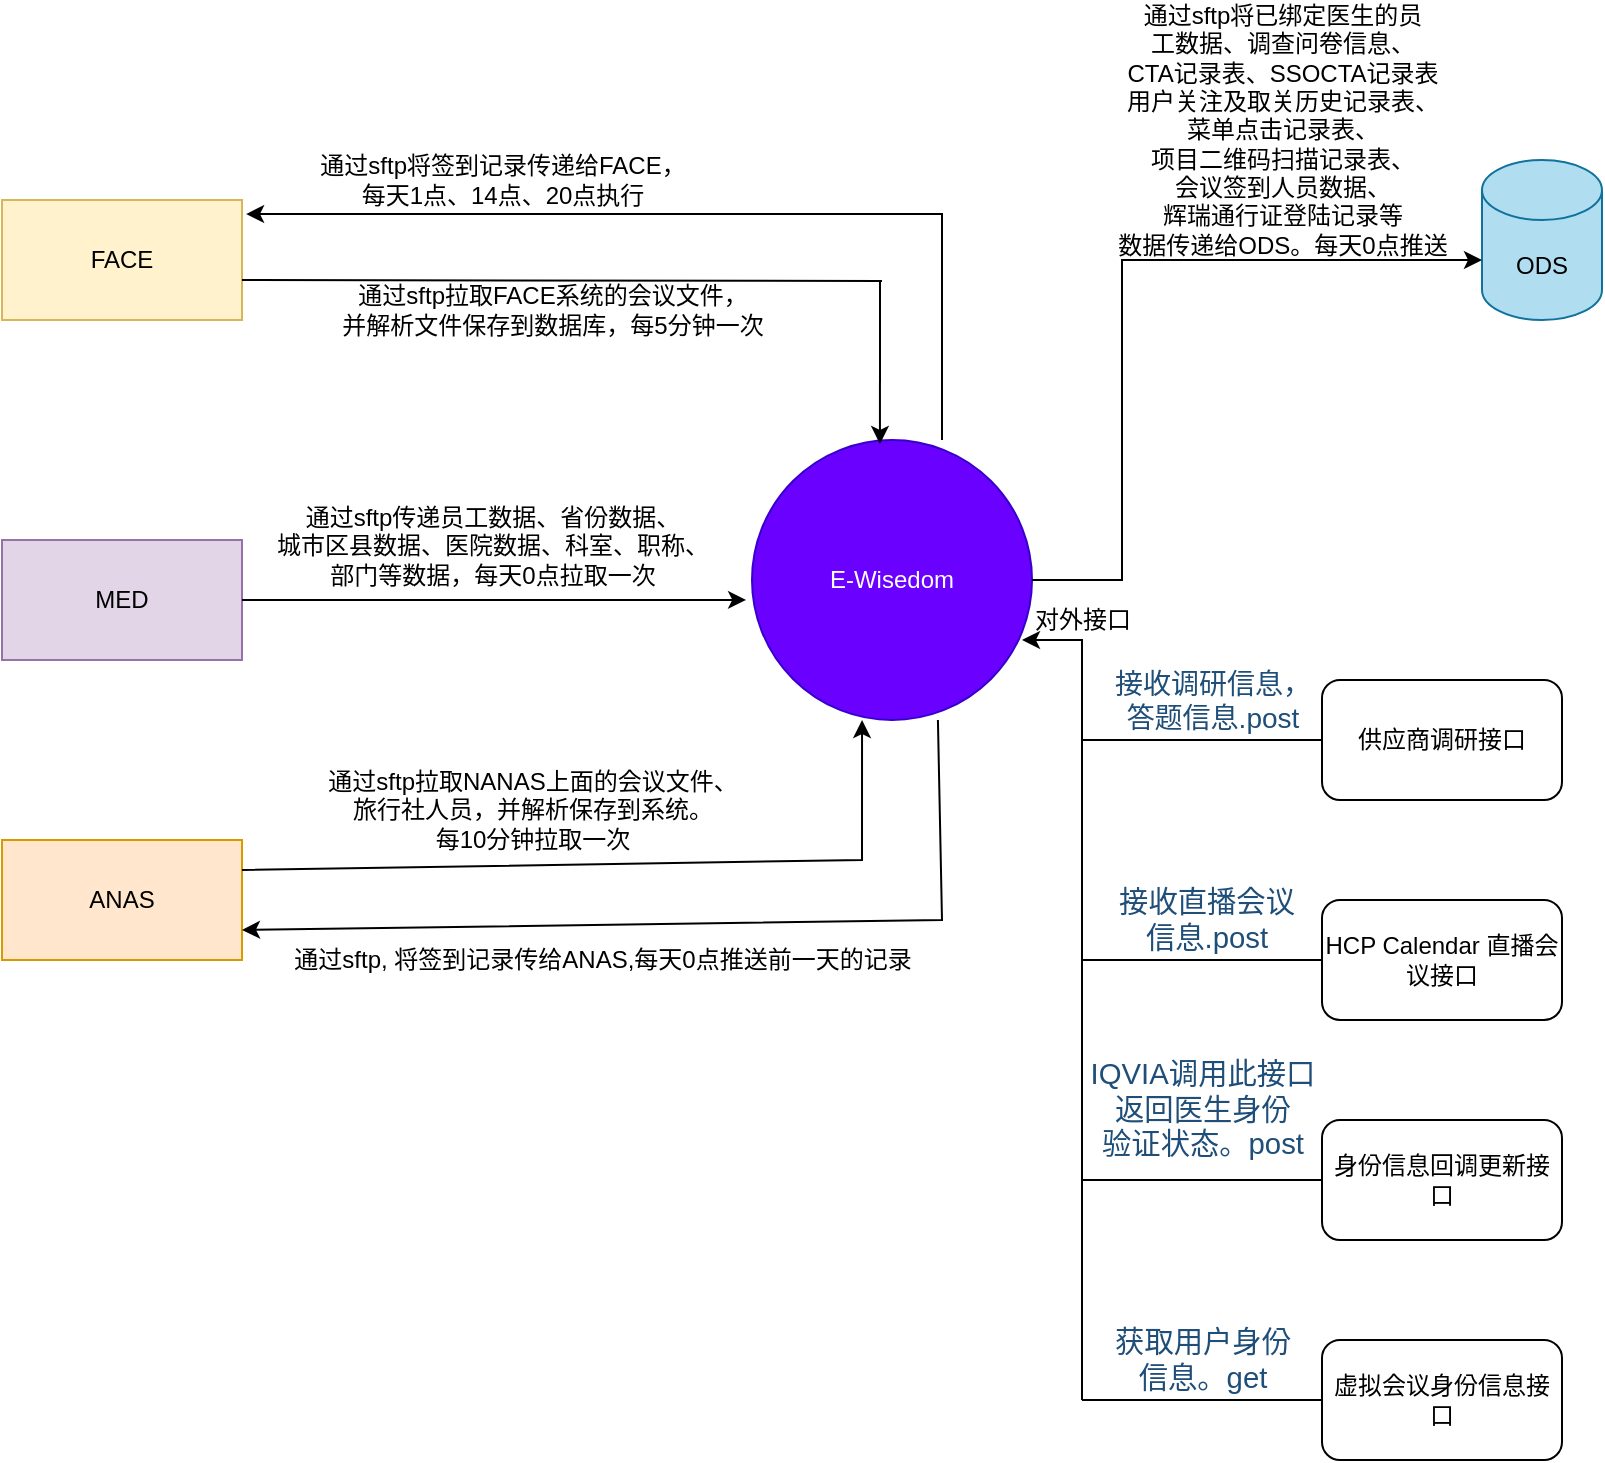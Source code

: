 <mxfile version="15.8.2" type="github">
  <diagram id="tkJnGF91Tr6Hp5H_-BvY" name="Page-1">
    <mxGraphModel dx="817" dy="468" grid="1" gridSize="10" guides="1" tooltips="1" connect="1" arrows="1" fold="1" page="1" pageScale="1" pageWidth="850" pageHeight="1100" math="0" shadow="0">
      <root>
        <mxCell id="0" />
        <mxCell id="1" parent="0" />
        <mxCell id="R-MjW9YE-7VI5NUZe0La-1" value="E-Wisedom" style="ellipse;whiteSpace=wrap;html=1;aspect=fixed;fillColor=#6a00ff;strokeColor=#3700CC;fontColor=#ffffff;" parent="1" vertex="1">
          <mxGeometry x="425" y="240" width="140" height="140" as="geometry" />
        </mxCell>
        <mxCell id="R-MjW9YE-7VI5NUZe0La-2" value="MED" style="rounded=0;whiteSpace=wrap;html=1;fillColor=#e1d5e7;strokeColor=#9673a6;" parent="1" vertex="1">
          <mxGeometry x="50" y="290" width="120" height="60" as="geometry" />
        </mxCell>
        <mxCell id="R-MjW9YE-7VI5NUZe0La-17" value="" style="endArrow=classic;html=1;rounded=0;exitX=1;exitY=0.5;exitDx=0;exitDy=0;entryX=-0.021;entryY=0.571;entryDx=0;entryDy=0;entryPerimeter=0;" parent="1" source="R-MjW9YE-7VI5NUZe0La-2" target="R-MjW9YE-7VI5NUZe0La-1" edge="1">
          <mxGeometry width="50" height="50" relative="1" as="geometry">
            <mxPoint x="200" y="330" as="sourcePoint" />
            <mxPoint x="300" y="310" as="targetPoint" />
          </mxGeometry>
        </mxCell>
        <mxCell id="R-MjW9YE-7VI5NUZe0La-18" value="通过sftp传递员工数据、省份数据、&lt;br&gt;城市区县数据、医院数据、科室、职称、&lt;br&gt;部门等数据，每天0点拉取一次&lt;br&gt;&lt;br&gt;" style="text;html=1;align=center;verticalAlign=middle;resizable=0;points=[];autosize=1;strokeColor=none;fillColor=none;" parent="1" vertex="1">
          <mxGeometry x="180" y="270" width="230" height="60" as="geometry" />
        </mxCell>
        <mxCell id="R-MjW9YE-7VI5NUZe0La-19" value="FACE" style="rounded=0;whiteSpace=wrap;html=1;fillColor=#fff2cc;strokeColor=#d6b656;" parent="1" vertex="1">
          <mxGeometry x="50" y="120" width="120" height="60" as="geometry" />
        </mxCell>
        <mxCell id="R-MjW9YE-7VI5NUZe0La-23" value="" style="endArrow=none;html=1;rounded=0;" parent="1" edge="1">
          <mxGeometry width="50" height="50" relative="1" as="geometry">
            <mxPoint x="170" y="160" as="sourcePoint" />
            <mxPoint x="490" y="160.5" as="targetPoint" />
          </mxGeometry>
        </mxCell>
        <mxCell id="R-MjW9YE-7VI5NUZe0La-24" value="" style="endArrow=classic;html=1;rounded=0;entryX=0.457;entryY=0.014;entryDx=0;entryDy=0;entryPerimeter=0;" parent="1" target="R-MjW9YE-7VI5NUZe0La-1" edge="1">
          <mxGeometry width="50" height="50" relative="1" as="geometry">
            <mxPoint x="489" y="160" as="sourcePoint" />
            <mxPoint x="490" y="160" as="targetPoint" />
            <Array as="points" />
          </mxGeometry>
        </mxCell>
        <mxCell id="R-MjW9YE-7VI5NUZe0La-34" value="通过sftp拉取FACE系统的会议文件，&lt;br&gt;并解析文件保存到数据库，每5分钟一次" style="text;html=1;align=center;verticalAlign=middle;resizable=0;points=[];autosize=1;strokeColor=none;fillColor=none;" parent="1" vertex="1">
          <mxGeometry x="210" y="160" width="230" height="30" as="geometry" />
        </mxCell>
        <mxCell id="R-MjW9YE-7VI5NUZe0La-35" value="ANAS" style="rounded=0;whiteSpace=wrap;html=1;fillColor=#ffe6cc;strokeColor=#d79b00;" parent="1" vertex="1">
          <mxGeometry x="50" y="440" width="120" height="60" as="geometry" />
        </mxCell>
        <mxCell id="R-MjW9YE-7VI5NUZe0La-41" value="" style="endArrow=classic;html=1;rounded=0;exitX=0.664;exitY=1;exitDx=0;exitDy=0;exitPerimeter=0;entryX=1;entryY=0.75;entryDx=0;entryDy=0;" parent="1" source="R-MjW9YE-7VI5NUZe0La-1" target="R-MjW9YE-7VI5NUZe0La-35" edge="1">
          <mxGeometry width="50" height="50" relative="1" as="geometry">
            <mxPoint x="520" y="390" as="sourcePoint" />
            <mxPoint x="190" y="490" as="targetPoint" />
            <Array as="points">
              <mxPoint x="520" y="480" />
            </Array>
          </mxGeometry>
        </mxCell>
        <mxCell id="R-MjW9YE-7VI5NUZe0La-42" value="" style="endArrow=classic;html=1;rounded=0;exitX=1;exitY=0.25;exitDx=0;exitDy=0;entryX=0.393;entryY=1;entryDx=0;entryDy=0;entryPerimeter=0;" parent="1" source="R-MjW9YE-7VI5NUZe0La-35" target="R-MjW9YE-7VI5NUZe0La-1" edge="1">
          <mxGeometry width="50" height="50" relative="1" as="geometry">
            <mxPoint x="190" y="480" as="sourcePoint" />
            <mxPoint x="480" y="390" as="targetPoint" />
            <Array as="points">
              <mxPoint x="480" y="450" />
            </Array>
          </mxGeometry>
        </mxCell>
        <mxCell id="R-MjW9YE-7VI5NUZe0La-43" value="" style="endArrow=classic;html=1;rounded=0;entryX=1.017;entryY=0.117;entryDx=0;entryDy=0;entryPerimeter=0;" parent="1" target="R-MjW9YE-7VI5NUZe0La-19" edge="1">
          <mxGeometry width="50" height="50" relative="1" as="geometry">
            <mxPoint x="520" y="240" as="sourcePoint" />
            <mxPoint x="370" y="80" as="targetPoint" />
            <Array as="points">
              <mxPoint x="520" y="127" />
            </Array>
          </mxGeometry>
        </mxCell>
        <mxCell id="R-MjW9YE-7VI5NUZe0La-44" value="通过sftp拉取NANAS上面的会议文件、&lt;br&gt;旅行社人员，并解析保存到系统。&lt;br&gt;每10分钟拉取一次" style="text;html=1;align=center;verticalAlign=middle;resizable=0;points=[];autosize=1;strokeColor=none;fillColor=none;" parent="1" vertex="1">
          <mxGeometry x="205" y="400" width="220" height="50" as="geometry" />
        </mxCell>
        <mxCell id="R-MjW9YE-7VI5NUZe0La-45" value="通过sftp将签到记录传递给FACE，&lt;br&gt;每天1点、14点、20点执行" style="text;html=1;align=center;verticalAlign=middle;resizable=0;points=[];autosize=1;strokeColor=none;fillColor=none;" parent="1" vertex="1">
          <mxGeometry x="200" y="95" width="200" height="30" as="geometry" />
        </mxCell>
        <mxCell id="R-MjW9YE-7VI5NUZe0La-46" value="通过sftp, 将签到记录传给ANAS,每天0点推送前一天的记录" style="text;html=1;align=center;verticalAlign=middle;resizable=0;points=[];autosize=1;strokeColor=none;fillColor=none;" parent="1" vertex="1">
          <mxGeometry x="190" y="490" width="320" height="20" as="geometry" />
        </mxCell>
        <mxCell id="R-MjW9YE-7VI5NUZe0La-47" value="ODS" style="shape=cylinder3;whiteSpace=wrap;html=1;boundedLbl=1;backgroundOutline=1;size=15;fillColor=#b1ddf0;strokeColor=#10739e;" parent="1" vertex="1">
          <mxGeometry x="790" y="100" width="60" height="80" as="geometry" />
        </mxCell>
        <mxCell id="R-MjW9YE-7VI5NUZe0La-48" value="" style="endArrow=classic;html=1;rounded=0;entryX=0;entryY=0.625;entryDx=0;entryDy=0;entryPerimeter=0;" parent="1" source="R-MjW9YE-7VI5NUZe0La-1" target="R-MjW9YE-7VI5NUZe0La-47" edge="1">
          <mxGeometry width="50" height="50" relative="1" as="geometry">
            <mxPoint x="400" y="280" as="sourcePoint" />
            <mxPoint x="750" y="150" as="targetPoint" />
            <Array as="points">
              <mxPoint x="610" y="310" />
              <mxPoint x="610" y="150" />
            </Array>
          </mxGeometry>
        </mxCell>
        <mxCell id="R-MjW9YE-7VI5NUZe0La-49" value="通过sftp将已绑定医生的员&lt;br&gt;工数据、调查问卷信息、&lt;br&gt;CTA记录表、SSOCTA记录表&lt;br&gt;用户关注及取关历史记录表、&lt;br&gt;菜单点击记录表、&lt;br&gt;项目二维码扫描记录表、&lt;br&gt;会议签到人员数据、&lt;br&gt;辉瑞通行证登陆记录等&lt;br&gt;数据传递给ODS。每天0点推送" style="text;html=1;align=center;verticalAlign=middle;resizable=0;points=[];autosize=1;strokeColor=none;fillColor=none;" parent="1" vertex="1">
          <mxGeometry x="600" y="20" width="180" height="130" as="geometry" />
        </mxCell>
        <mxCell id="R-MjW9YE-7VI5NUZe0La-59" value="供应商调研接口" style="rounded=1;whiteSpace=wrap;html=1;" parent="1" vertex="1">
          <mxGeometry x="710" y="360" width="120" height="60" as="geometry" />
        </mxCell>
        <mxCell id="R-MjW9YE-7VI5NUZe0La-61" value="HCP Calendar 直播会议接口" style="rounded=1;whiteSpace=wrap;html=1;" parent="1" vertex="1">
          <mxGeometry x="710" y="470" width="120" height="60" as="geometry" />
        </mxCell>
        <mxCell id="R-MjW9YE-7VI5NUZe0La-62" value="身份信息回调更新接口" style="rounded=1;whiteSpace=wrap;html=1;" parent="1" vertex="1">
          <mxGeometry x="710" y="580" width="120" height="60" as="geometry" />
        </mxCell>
        <mxCell id="R-MjW9YE-7VI5NUZe0La-64" value="虚拟会议身份信息接口" style="rounded=1;whiteSpace=wrap;html=1;" parent="1" vertex="1">
          <mxGeometry x="710" y="690" width="120" height="60" as="geometry" />
        </mxCell>
        <mxCell id="R-MjW9YE-7VI5NUZe0La-65" value="" style="endArrow=classic;html=1;rounded=0;" parent="1" edge="1">
          <mxGeometry width="50" height="50" relative="1" as="geometry">
            <mxPoint x="590" y="720" as="sourcePoint" />
            <mxPoint x="560" y="340" as="targetPoint" />
            <Array as="points">
              <mxPoint x="590" y="340" />
            </Array>
          </mxGeometry>
        </mxCell>
        <mxCell id="R-MjW9YE-7VI5NUZe0La-67" value="" style="endArrow=none;html=1;rounded=0;entryX=0;entryY=0.5;entryDx=0;entryDy=0;" parent="1" target="R-MjW9YE-7VI5NUZe0La-64" edge="1">
          <mxGeometry width="50" height="50" relative="1" as="geometry">
            <mxPoint x="590" y="720" as="sourcePoint" />
            <mxPoint x="450" y="470" as="targetPoint" />
          </mxGeometry>
        </mxCell>
        <mxCell id="R-MjW9YE-7VI5NUZe0La-68" value="" style="endArrow=none;html=1;rounded=0;entryX=0;entryY=0.5;entryDx=0;entryDy=0;" parent="1" target="R-MjW9YE-7VI5NUZe0La-62" edge="1">
          <mxGeometry width="50" height="50" relative="1" as="geometry">
            <mxPoint x="590" y="610" as="sourcePoint" />
            <mxPoint x="450" y="470" as="targetPoint" />
          </mxGeometry>
        </mxCell>
        <mxCell id="R-MjW9YE-7VI5NUZe0La-69" value="" style="endArrow=none;html=1;rounded=0;entryX=0;entryY=0.5;entryDx=0;entryDy=0;" parent="1" target="R-MjW9YE-7VI5NUZe0La-61" edge="1">
          <mxGeometry width="50" height="50" relative="1" as="geometry">
            <mxPoint x="590" y="500" as="sourcePoint" />
            <mxPoint x="450" y="470" as="targetPoint" />
          </mxGeometry>
        </mxCell>
        <mxCell id="AOnuGD_5O9cSpYlKTCbC-2" value="&lt;span class=&quot;fontstyle01&quot;&gt;&lt;span style=&quot;font-size: 11.0pt ; color: #1f4e79&quot;&gt;接收直播会议&lt;br&gt;信息.post&lt;/span&gt;&lt;/span&gt;" style="edgeLabel;html=1;align=center;verticalAlign=middle;resizable=0;points=[];" vertex="1" connectable="0" parent="R-MjW9YE-7VI5NUZe0La-69">
          <mxGeometry x="0.261" y="9" relative="1" as="geometry">
            <mxPoint x="-14" y="-11" as="offset" />
          </mxGeometry>
        </mxCell>
        <mxCell id="R-MjW9YE-7VI5NUZe0La-70" value="" style="endArrow=none;html=1;rounded=0;entryX=0;entryY=0.5;entryDx=0;entryDy=0;" parent="1" target="R-MjW9YE-7VI5NUZe0La-59" edge="1">
          <mxGeometry width="50" height="50" relative="1" as="geometry">
            <mxPoint x="590" y="390" as="sourcePoint" />
            <mxPoint x="450" y="470" as="targetPoint" />
          </mxGeometry>
        </mxCell>
        <mxCell id="R-MjW9YE-7VI5NUZe0La-71" value="&lt;span class=&quot;fontstyle01&quot;&gt;&lt;span lang=&quot;EN-US&quot; style=&quot;font-size: 11.0pt ; color: #1f4e79&quot;&gt;IQVIA&lt;/span&gt;&lt;/span&gt;&lt;span class=&quot;fontstyle01&quot;&gt;&lt;span style=&quot;font-size: 11.0pt ; color: #1f4e79&quot;&gt;调用此接口&lt;br&gt;返回医生身份&lt;br&gt;验证状态。post&lt;br&gt;&lt;/span&gt;&lt;/span&gt;" style="text;html=1;align=center;verticalAlign=middle;resizable=0;points=[];autosize=1;strokeColor=none;fillColor=none;" parent="1" vertex="1">
          <mxGeometry x="585" y="550" width="130" height="50" as="geometry" />
        </mxCell>
        <mxCell id="AOnuGD_5O9cSpYlKTCbC-1" value="&lt;span style=&quot;font-size: 10.5pt ; color: #1f4e79&quot;&gt;接收调研信息，&lt;br&gt;答题信息.post&lt;/span&gt;" style="text;html=1;align=center;verticalAlign=middle;resizable=0;points=[];autosize=1;strokeColor=none;fillColor=none;" vertex="1" parent="1">
          <mxGeometry x="600" y="350" width="110" height="40" as="geometry" />
        </mxCell>
        <mxCell id="AOnuGD_5O9cSpYlKTCbC-3" value="对外接口" style="text;html=1;align=center;verticalAlign=middle;resizable=0;points=[];autosize=1;strokeColor=none;fillColor=none;" vertex="1" parent="1">
          <mxGeometry x="560" y="320" width="60" height="20" as="geometry" />
        </mxCell>
        <mxCell id="AOnuGD_5O9cSpYlKTCbC-6" value="&lt;span class=&quot;fontstyle01&quot;&gt;&lt;span style=&quot;font-size: 11.0pt ; color: #1f4e79&quot;&gt;获取用户身份&lt;br&gt;信息。get&lt;/span&gt;&lt;/span&gt;" style="text;html=1;align=center;verticalAlign=middle;resizable=0;points=[];autosize=1;strokeColor=none;fillColor=none;" vertex="1" parent="1">
          <mxGeometry x="600" y="680" width="100" height="40" as="geometry" />
        </mxCell>
      </root>
    </mxGraphModel>
  </diagram>
</mxfile>
